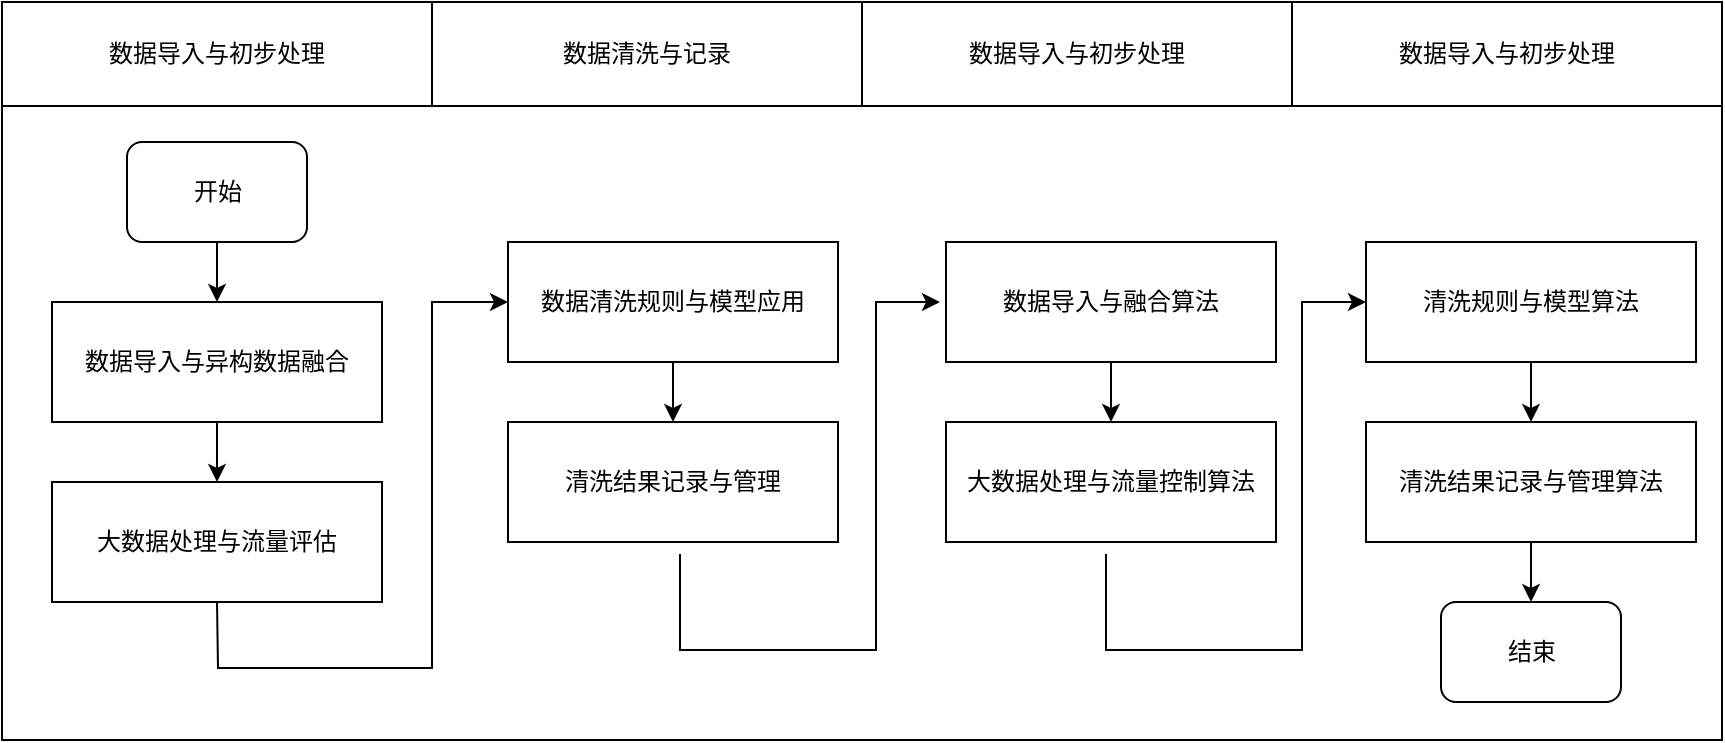 <mxfile version="25.0.3">
  <diagram id="6a731a19-8d31-9384-78a2-239565b7b9f0" name="Page-1">
    <mxGraphModel dx="976" dy="1544" grid="0" gridSize="10" guides="1" tooltips="1" connect="1" arrows="1" fold="1" page="1" pageScale="1" pageWidth="1169" pageHeight="827" background="none" math="0" shadow="0">
      <root>
        <mxCell id="0" />
        <mxCell id="1" parent="0" />
        <mxCell id="Db1fxsP_OCef3VktjDg4-76" value="" style="rounded=0;whiteSpace=wrap;html=1;" vertex="1" parent="1">
          <mxGeometry x="375" y="100" width="860" height="369" as="geometry" />
        </mxCell>
        <mxCell id="Db1fxsP_OCef3VktjDg4-58" style="edgeStyle=orthogonalEdgeStyle;rounded=0;orthogonalLoop=1;jettySize=auto;html=1;exitX=0.5;exitY=1;exitDx=0;exitDy=0;" edge="1" parent="1" source="Db1fxsP_OCef3VktjDg4-55">
          <mxGeometry relative="1" as="geometry">
            <mxPoint x="482.5" y="250" as="targetPoint" />
          </mxGeometry>
        </mxCell>
        <mxCell id="Db1fxsP_OCef3VktjDg4-55" value="开始" style="rounded=1;whiteSpace=wrap;html=1;" vertex="1" parent="1">
          <mxGeometry x="437.5" y="170" width="90" height="50" as="geometry" />
        </mxCell>
        <mxCell id="Db1fxsP_OCef3VktjDg4-56" value="数据导入与异构数据融合" style="rounded=0;whiteSpace=wrap;html=1;" vertex="1" parent="1">
          <mxGeometry x="400" y="250" width="165" height="60" as="geometry" />
        </mxCell>
        <mxCell id="Db1fxsP_OCef3VktjDg4-64" style="edgeStyle=orthogonalEdgeStyle;rounded=0;orthogonalLoop=1;jettySize=auto;html=1;exitX=0.5;exitY=1;exitDx=0;exitDy=0;" edge="1" parent="1">
          <mxGeometry relative="1" as="geometry">
            <mxPoint x="482.5" y="340" as="targetPoint" />
            <mxPoint x="482.5" y="310" as="sourcePoint" />
          </mxGeometry>
        </mxCell>
        <mxCell id="Db1fxsP_OCef3VktjDg4-65" value="大数据处理与流量评估" style="rounded=0;whiteSpace=wrap;html=1;" vertex="1" parent="1">
          <mxGeometry x="400" y="340" width="165" height="60" as="geometry" />
        </mxCell>
        <mxCell id="Db1fxsP_OCef3VktjDg4-77" value="数据导入与初步处理" style="rounded=0;whiteSpace=wrap;html=1;strokeColor=default;" vertex="1" parent="1">
          <mxGeometry x="375" y="100" width="215" height="52" as="geometry" />
        </mxCell>
        <mxCell id="Db1fxsP_OCef3VktjDg4-79" value="数据清洗与记录" style="rounded=0;whiteSpace=wrap;html=1;strokeColor=default;" vertex="1" parent="1">
          <mxGeometry x="590" y="100" width="215" height="52" as="geometry" />
        </mxCell>
        <mxCell id="Db1fxsP_OCef3VktjDg4-80" value="数据导入与初步处理" style="rounded=0;whiteSpace=wrap;html=1;strokeColor=default;" vertex="1" parent="1">
          <mxGeometry x="805" y="100" width="215" height="52" as="geometry" />
        </mxCell>
        <mxCell id="Db1fxsP_OCef3VktjDg4-81" value="数据导入与初步处理" style="rounded=0;whiteSpace=wrap;html=1;strokeColor=default;" vertex="1" parent="1">
          <mxGeometry x="1020" y="100" width="215" height="52" as="geometry" />
        </mxCell>
        <mxCell id="Db1fxsP_OCef3VktjDg4-82" value="数据清洗规则与模型应用" style="rounded=0;whiteSpace=wrap;html=1;" vertex="1" parent="1">
          <mxGeometry x="628" y="220" width="165" height="60" as="geometry" />
        </mxCell>
        <mxCell id="Db1fxsP_OCef3VktjDg4-83" style="edgeStyle=orthogonalEdgeStyle;rounded=0;orthogonalLoop=1;jettySize=auto;html=1;exitX=0.5;exitY=1;exitDx=0;exitDy=0;" edge="1" parent="1">
          <mxGeometry relative="1" as="geometry">
            <mxPoint x="710.5" y="310" as="targetPoint" />
            <mxPoint x="710.5" y="280" as="sourcePoint" />
          </mxGeometry>
        </mxCell>
        <mxCell id="Db1fxsP_OCef3VktjDg4-84" value="清洗结果记录与管理" style="rounded=0;whiteSpace=wrap;html=1;" vertex="1" parent="1">
          <mxGeometry x="628" y="310" width="165" height="60" as="geometry" />
        </mxCell>
        <mxCell id="Db1fxsP_OCef3VktjDg4-86" value="数据导入与融合算法" style="rounded=0;whiteSpace=wrap;html=1;" vertex="1" parent="1">
          <mxGeometry x="847" y="220" width="165" height="60" as="geometry" />
        </mxCell>
        <mxCell id="Db1fxsP_OCef3VktjDg4-87" style="edgeStyle=orthogonalEdgeStyle;rounded=0;orthogonalLoop=1;jettySize=auto;html=1;exitX=0.5;exitY=1;exitDx=0;exitDy=0;" edge="1" parent="1">
          <mxGeometry relative="1" as="geometry">
            <mxPoint x="929.5" y="310" as="targetPoint" />
            <mxPoint x="929.5" y="280" as="sourcePoint" />
          </mxGeometry>
        </mxCell>
        <mxCell id="Db1fxsP_OCef3VktjDg4-88" value="大数据处理与流量控制算法" style="rounded=0;whiteSpace=wrap;html=1;" vertex="1" parent="1">
          <mxGeometry x="847" y="310" width="165" height="60" as="geometry" />
        </mxCell>
        <mxCell id="Db1fxsP_OCef3VktjDg4-90" value="清洗规则与模型算法" style="rounded=0;whiteSpace=wrap;html=1;" vertex="1" parent="1">
          <mxGeometry x="1057" y="220" width="165" height="60" as="geometry" />
        </mxCell>
        <mxCell id="Db1fxsP_OCef3VktjDg4-91" style="edgeStyle=orthogonalEdgeStyle;rounded=0;orthogonalLoop=1;jettySize=auto;html=1;exitX=0.5;exitY=1;exitDx=0;exitDy=0;" edge="1" parent="1">
          <mxGeometry relative="1" as="geometry">
            <mxPoint x="1139.5" y="310" as="targetPoint" />
            <mxPoint x="1139.5" y="280" as="sourcePoint" />
          </mxGeometry>
        </mxCell>
        <mxCell id="Db1fxsP_OCef3VktjDg4-92" value="清洗结果记录与管理算法" style="rounded=0;whiteSpace=wrap;html=1;" vertex="1" parent="1">
          <mxGeometry x="1057" y="310" width="165" height="60" as="geometry" />
        </mxCell>
        <mxCell id="Db1fxsP_OCef3VktjDg4-93" style="edgeStyle=orthogonalEdgeStyle;rounded=0;orthogonalLoop=1;jettySize=auto;html=1;exitX=0.5;exitY=1;exitDx=0;exitDy=0;" edge="1" parent="1">
          <mxGeometry relative="1" as="geometry">
            <mxPoint x="1139.5" y="400" as="targetPoint" />
            <mxPoint x="1139.5" y="370" as="sourcePoint" />
          </mxGeometry>
        </mxCell>
        <mxCell id="Db1fxsP_OCef3VktjDg4-94" value="结束" style="rounded=1;whiteSpace=wrap;html=1;" vertex="1" parent="1">
          <mxGeometry x="1094.5" y="400" width="90" height="50" as="geometry" />
        </mxCell>
        <mxCell id="Db1fxsP_OCef3VktjDg4-96" value="" style="endArrow=classic;html=1;rounded=0;exitX=0.5;exitY=1;exitDx=0;exitDy=0;entryX=0;entryY=0.5;entryDx=0;entryDy=0;" edge="1" parent="1" source="Db1fxsP_OCef3VktjDg4-65" target="Db1fxsP_OCef3VktjDg4-82">
          <mxGeometry width="50" height="50" relative="1" as="geometry">
            <mxPoint x="462" y="452" as="sourcePoint" />
            <mxPoint x="512" y="402" as="targetPoint" />
            <Array as="points">
              <mxPoint x="483" y="433" />
              <mxPoint x="590" y="433" />
              <mxPoint x="590" y="250" />
            </Array>
          </mxGeometry>
        </mxCell>
        <mxCell id="Db1fxsP_OCef3VktjDg4-97" value="" style="endArrow=classic;html=1;rounded=0;" edge="1" parent="1">
          <mxGeometry width="50" height="50" relative="1" as="geometry">
            <mxPoint x="714" y="376" as="sourcePoint" />
            <mxPoint x="844" y="250" as="targetPoint" />
            <Array as="points">
              <mxPoint x="714" y="384" />
              <mxPoint x="714" y="404" />
              <mxPoint x="714" y="424" />
              <mxPoint x="812" y="424" />
              <mxPoint x="812" y="250" />
            </Array>
          </mxGeometry>
        </mxCell>
        <mxCell id="Db1fxsP_OCef3VktjDg4-98" value="" style="endArrow=classic;html=1;rounded=0;" edge="1" parent="1">
          <mxGeometry width="50" height="50" relative="1" as="geometry">
            <mxPoint x="927" y="376" as="sourcePoint" />
            <mxPoint x="1057" y="250" as="targetPoint" />
            <Array as="points">
              <mxPoint x="927" y="384" />
              <mxPoint x="927" y="404" />
              <mxPoint x="927" y="424" />
              <mxPoint x="1025" y="424" />
              <mxPoint x="1025" y="250" />
            </Array>
          </mxGeometry>
        </mxCell>
      </root>
    </mxGraphModel>
  </diagram>
</mxfile>
